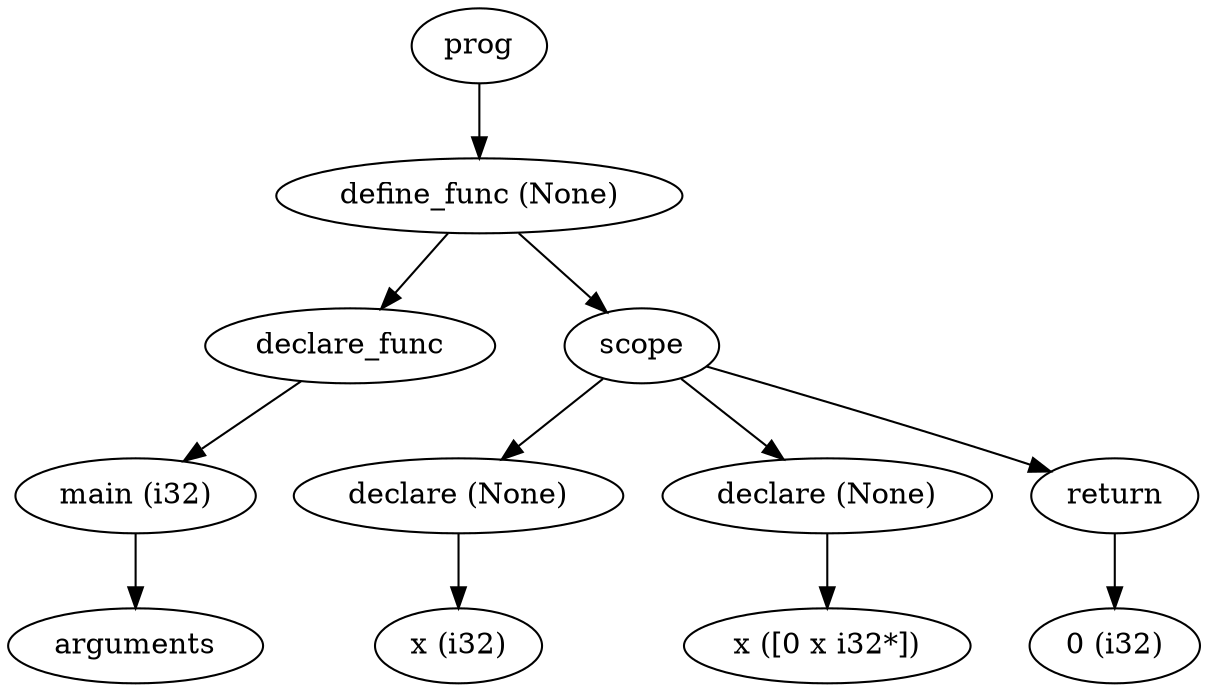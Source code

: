 digraph AST {
	node0[label="prog"]
	node1[label="define_func (None)"]
	node0->node1
	node2[label="declare_func"]
	node1->node2
	node3[label="main (i32)"]
	node2->node3
	node4[label="arguments"]
	node3->node4
	node5[label="scope"]
	node1->node5
	node6[label="declare (None)"]
	node5->node6
	node7[label="x (i32)"]
	node6->node7
	node8[label="declare (None)"]
	node5->node8
	node9[label="x ([0 x i32*])"]
	node8->node9
	node11[label="return"]
	node5->node11
	node12[label="0 (i32)"]
	node11->node12
}